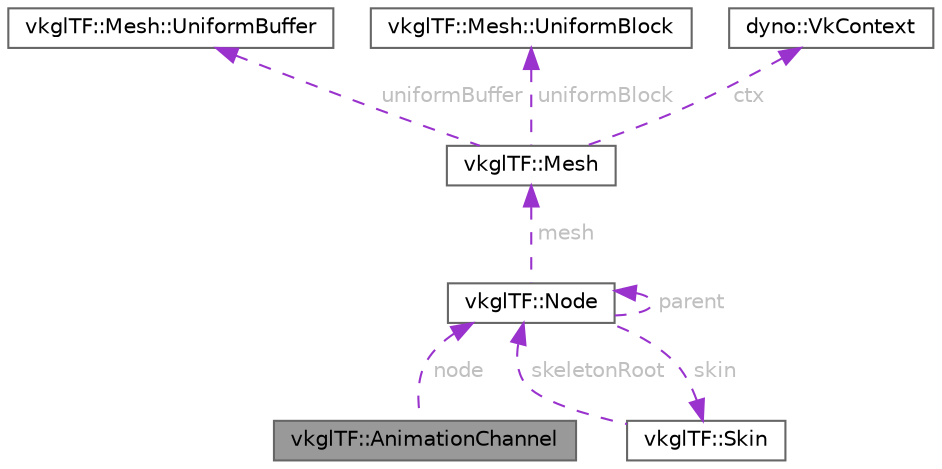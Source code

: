 digraph "vkglTF::AnimationChannel"
{
 // LATEX_PDF_SIZE
  bgcolor="transparent";
  edge [fontname=Helvetica,fontsize=10,labelfontname=Helvetica,labelfontsize=10];
  node [fontname=Helvetica,fontsize=10,shape=box,height=0.2,width=0.4];
  Node1 [id="Node000001",label="vkglTF::AnimationChannel",height=0.2,width=0.4,color="gray40", fillcolor="grey60", style="filled", fontcolor="black",tooltip=" "];
  Node2 -> Node1 [id="edge1_Node000001_Node000002",dir="back",color="darkorchid3",style="dashed",tooltip=" ",label=" node",fontcolor="grey" ];
  Node2 [id="Node000002",label="vkglTF::Node",height=0.2,width=0.4,color="gray40", fillcolor="white", style="filled",URL="$structvkgl_t_f_1_1_node.html",tooltip=" "];
  Node2 -> Node2 [id="edge2_Node000002_Node000002",dir="back",color="darkorchid3",style="dashed",tooltip=" ",label=" parent",fontcolor="grey" ];
  Node3 -> Node2 [id="edge3_Node000002_Node000003",dir="back",color="darkorchid3",style="dashed",tooltip=" ",label=" mesh",fontcolor="grey" ];
  Node3 [id="Node000003",label="vkglTF::Mesh",height=0.2,width=0.4,color="gray40", fillcolor="white", style="filled",URL="$structvkgl_t_f_1_1_mesh.html",tooltip=" "];
  Node4 -> Node3 [id="edge4_Node000003_Node000004",dir="back",color="darkorchid3",style="dashed",tooltip=" ",label=" uniformBuffer",fontcolor="grey" ];
  Node4 [id="Node000004",label="vkglTF::Mesh::UniformBuffer",height=0.2,width=0.4,color="gray40", fillcolor="white", style="filled",URL="$structvkgl_t_f_1_1_mesh_1_1_uniform_buffer.html",tooltip=" "];
  Node5 -> Node3 [id="edge5_Node000003_Node000005",dir="back",color="darkorchid3",style="dashed",tooltip=" ",label=" uniformBlock",fontcolor="grey" ];
  Node5 [id="Node000005",label="vkglTF::Mesh::UniformBlock",height=0.2,width=0.4,color="gray40", fillcolor="white", style="filled",URL="$structvkgl_t_f_1_1_mesh_1_1_uniform_block.html",tooltip=" "];
  Node6 -> Node3 [id="edge6_Node000003_Node000006",dir="back",color="darkorchid3",style="dashed",tooltip=" ",label=" ctx",fontcolor="grey" ];
  Node6 [id="Node000006",label="dyno::VkContext",height=0.2,width=0.4,color="gray40", fillcolor="white", style="filled",URL="$classdyno_1_1_vk_context.html",tooltip=" "];
  Node7 -> Node2 [id="edge7_Node000002_Node000007",dir="back",color="darkorchid3",style="dashed",tooltip=" ",label=" skin",fontcolor="grey" ];
  Node7 [id="Node000007",label="vkglTF::Skin",height=0.2,width=0.4,color="gray40", fillcolor="white", style="filled",URL="$structvkgl_t_f_1_1_skin.html",tooltip=" "];
  Node2 -> Node7 [id="edge8_Node000007_Node000002",dir="back",color="darkorchid3",style="dashed",tooltip=" ",label=" skeletonRoot",fontcolor="grey" ];
}
